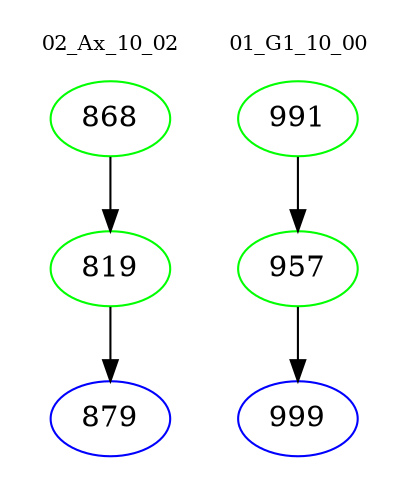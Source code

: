 digraph{
subgraph cluster_0 {
color = white
label = "02_Ax_10_02";
fontsize=10;
T0_868 [label="868", color="green"]
T0_868 -> T0_819 [color="black"]
T0_819 [label="819", color="green"]
T0_819 -> T0_879 [color="black"]
T0_879 [label="879", color="blue"]
}
subgraph cluster_1 {
color = white
label = "01_G1_10_00";
fontsize=10;
T1_991 [label="991", color="green"]
T1_991 -> T1_957 [color="black"]
T1_957 [label="957", color="green"]
T1_957 -> T1_999 [color="black"]
T1_999 [label="999", color="blue"]
}
}
